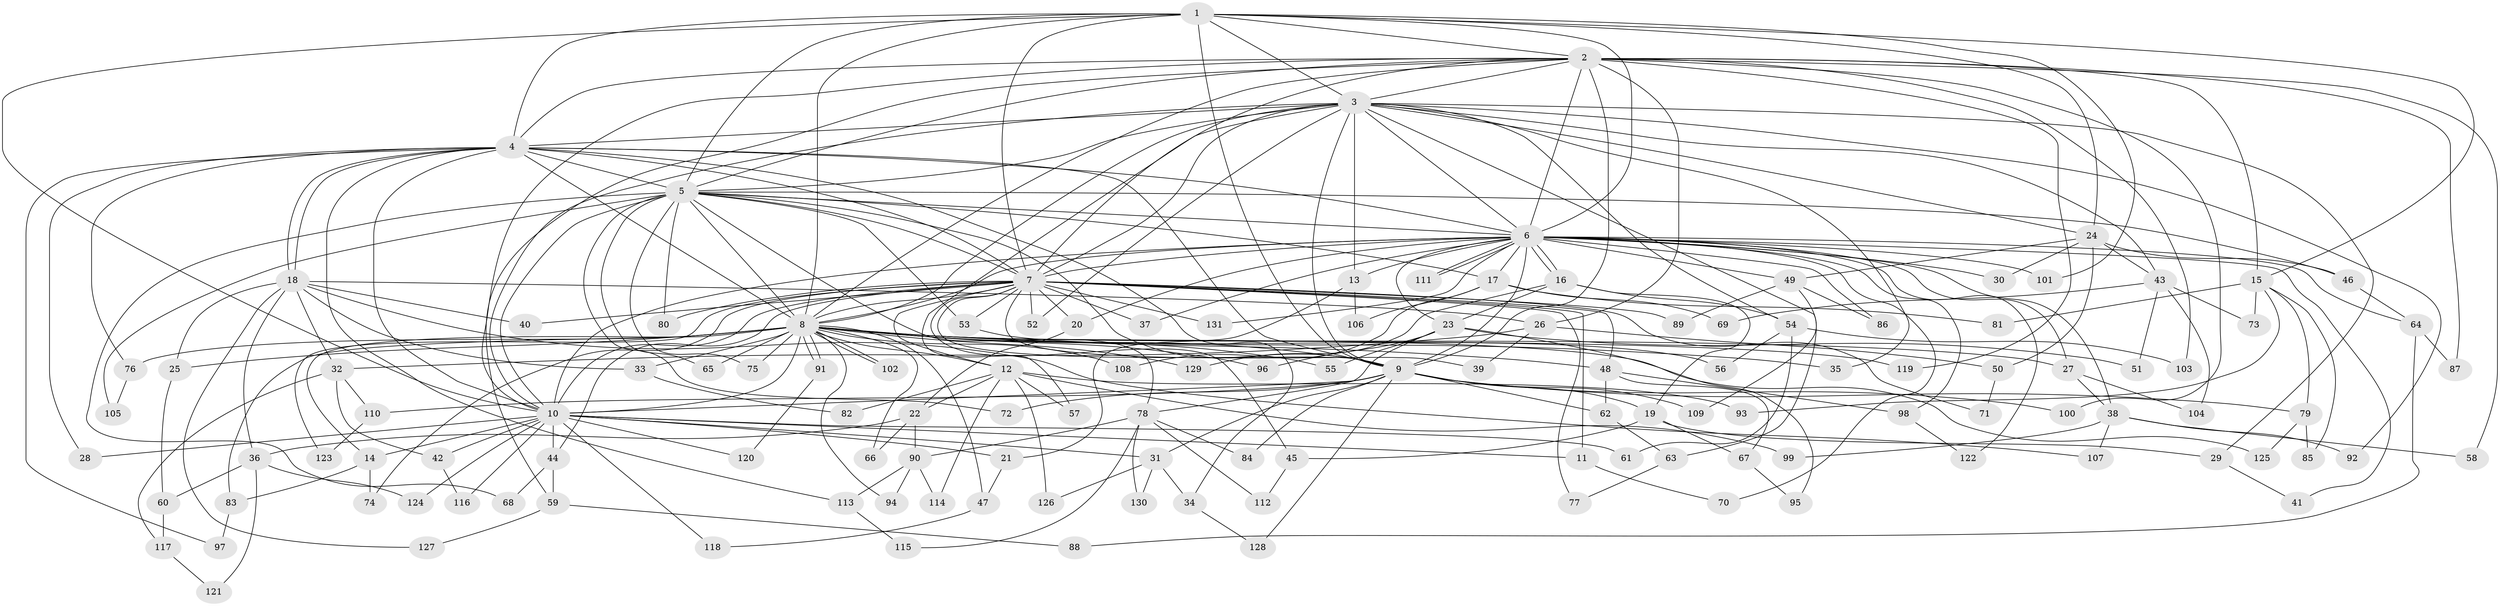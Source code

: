 // Generated by graph-tools (version 1.1) at 2025/25/03/09/25 03:25:44]
// undirected, 131 vertices, 287 edges
graph export_dot {
graph [start="1"]
  node [color=gray90,style=filled];
  1;
  2;
  3;
  4;
  5;
  6;
  7;
  8;
  9;
  10;
  11;
  12;
  13;
  14;
  15;
  16;
  17;
  18;
  19;
  20;
  21;
  22;
  23;
  24;
  25;
  26;
  27;
  28;
  29;
  30;
  31;
  32;
  33;
  34;
  35;
  36;
  37;
  38;
  39;
  40;
  41;
  42;
  43;
  44;
  45;
  46;
  47;
  48;
  49;
  50;
  51;
  52;
  53;
  54;
  55;
  56;
  57;
  58;
  59;
  60;
  61;
  62;
  63;
  64;
  65;
  66;
  67;
  68;
  69;
  70;
  71;
  72;
  73;
  74;
  75;
  76;
  77;
  78;
  79;
  80;
  81;
  82;
  83;
  84;
  85;
  86;
  87;
  88;
  89;
  90;
  91;
  92;
  93;
  94;
  95;
  96;
  97;
  98;
  99;
  100;
  101;
  102;
  103;
  104;
  105;
  106;
  107;
  108;
  109;
  110;
  111;
  112;
  113;
  114;
  115;
  116;
  117;
  118;
  119;
  120;
  121;
  122;
  123;
  124;
  125;
  126;
  127;
  128;
  129;
  130;
  131;
  1 -- 2;
  1 -- 3;
  1 -- 4;
  1 -- 5;
  1 -- 6;
  1 -- 7;
  1 -- 8;
  1 -- 9;
  1 -- 10;
  1 -- 15;
  1 -- 24;
  1 -- 101;
  2 -- 3;
  2 -- 4;
  2 -- 5;
  2 -- 6;
  2 -- 7;
  2 -- 8;
  2 -- 9;
  2 -- 10;
  2 -- 15;
  2 -- 26;
  2 -- 58;
  2 -- 59;
  2 -- 87;
  2 -- 100;
  2 -- 103;
  2 -- 119;
  3 -- 4;
  3 -- 5;
  3 -- 6;
  3 -- 7;
  3 -- 8;
  3 -- 9;
  3 -- 10;
  3 -- 13;
  3 -- 24;
  3 -- 29;
  3 -- 35;
  3 -- 43;
  3 -- 52;
  3 -- 54;
  3 -- 57;
  3 -- 63;
  3 -- 92;
  4 -- 5;
  4 -- 6;
  4 -- 7;
  4 -- 8;
  4 -- 9;
  4 -- 10;
  4 -- 18;
  4 -- 18;
  4 -- 28;
  4 -- 34;
  4 -- 76;
  4 -- 97;
  4 -- 113;
  5 -- 6;
  5 -- 7;
  5 -- 8;
  5 -- 9;
  5 -- 10;
  5 -- 17;
  5 -- 46;
  5 -- 53;
  5 -- 65;
  5 -- 68;
  5 -- 72;
  5 -- 75;
  5 -- 78;
  5 -- 80;
  5 -- 105;
  6 -- 7;
  6 -- 8;
  6 -- 9;
  6 -- 10;
  6 -- 13;
  6 -- 16;
  6 -- 16;
  6 -- 17;
  6 -- 20;
  6 -- 23;
  6 -- 27;
  6 -- 30;
  6 -- 37;
  6 -- 38;
  6 -- 41;
  6 -- 49;
  6 -- 64;
  6 -- 70;
  6 -- 86;
  6 -- 98;
  6 -- 101;
  6 -- 111;
  6 -- 111;
  6 -- 122;
  6 -- 131;
  7 -- 8;
  7 -- 9;
  7 -- 10;
  7 -- 11;
  7 -- 12;
  7 -- 20;
  7 -- 37;
  7 -- 39;
  7 -- 40;
  7 -- 44;
  7 -- 45;
  7 -- 48;
  7 -- 52;
  7 -- 53;
  7 -- 71;
  7 -- 74;
  7 -- 77;
  7 -- 80;
  7 -- 89;
  7 -- 123;
  7 -- 131;
  8 -- 9;
  8 -- 10;
  8 -- 12;
  8 -- 14;
  8 -- 25;
  8 -- 27;
  8 -- 33;
  8 -- 35;
  8 -- 47;
  8 -- 48;
  8 -- 55;
  8 -- 65;
  8 -- 66;
  8 -- 75;
  8 -- 76;
  8 -- 83;
  8 -- 91;
  8 -- 91;
  8 -- 94;
  8 -- 96;
  8 -- 102;
  8 -- 102;
  8 -- 108;
  8 -- 119;
  8 -- 125;
  8 -- 129;
  9 -- 10;
  9 -- 19;
  9 -- 31;
  9 -- 62;
  9 -- 72;
  9 -- 79;
  9 -- 84;
  9 -- 100;
  9 -- 109;
  9 -- 110;
  9 -- 128;
  10 -- 11;
  10 -- 14;
  10 -- 21;
  10 -- 28;
  10 -- 31;
  10 -- 42;
  10 -- 44;
  10 -- 61;
  10 -- 116;
  10 -- 118;
  10 -- 120;
  10 -- 124;
  11 -- 70;
  12 -- 22;
  12 -- 57;
  12 -- 82;
  12 -- 93;
  12 -- 99;
  12 -- 114;
  12 -- 126;
  13 -- 21;
  13 -- 106;
  14 -- 74;
  14 -- 83;
  15 -- 73;
  15 -- 79;
  15 -- 81;
  15 -- 85;
  15 -- 93;
  16 -- 19;
  16 -- 23;
  16 -- 54;
  16 -- 129;
  17 -- 69;
  17 -- 81;
  17 -- 106;
  17 -- 108;
  18 -- 25;
  18 -- 26;
  18 -- 32;
  18 -- 33;
  18 -- 36;
  18 -- 40;
  18 -- 107;
  18 -- 127;
  19 -- 29;
  19 -- 45;
  19 -- 67;
  20 -- 22;
  21 -- 47;
  22 -- 36;
  22 -- 66;
  22 -- 90;
  23 -- 51;
  23 -- 55;
  23 -- 78;
  23 -- 95;
  23 -- 96;
  24 -- 30;
  24 -- 43;
  24 -- 46;
  24 -- 49;
  24 -- 50;
  25 -- 60;
  26 -- 32;
  26 -- 39;
  26 -- 50;
  27 -- 38;
  27 -- 104;
  29 -- 41;
  31 -- 34;
  31 -- 126;
  31 -- 130;
  32 -- 42;
  32 -- 110;
  32 -- 117;
  33 -- 82;
  34 -- 128;
  36 -- 60;
  36 -- 121;
  36 -- 124;
  38 -- 58;
  38 -- 92;
  38 -- 99;
  38 -- 107;
  42 -- 116;
  43 -- 51;
  43 -- 69;
  43 -- 73;
  43 -- 104;
  44 -- 59;
  44 -- 68;
  45 -- 112;
  46 -- 64;
  47 -- 118;
  48 -- 62;
  48 -- 67;
  48 -- 98;
  49 -- 86;
  49 -- 89;
  49 -- 109;
  50 -- 71;
  53 -- 56;
  54 -- 56;
  54 -- 61;
  54 -- 103;
  59 -- 88;
  59 -- 127;
  60 -- 117;
  62 -- 63;
  63 -- 77;
  64 -- 87;
  64 -- 88;
  67 -- 95;
  76 -- 105;
  78 -- 84;
  78 -- 90;
  78 -- 112;
  78 -- 115;
  78 -- 130;
  79 -- 85;
  79 -- 125;
  83 -- 97;
  90 -- 94;
  90 -- 113;
  90 -- 114;
  91 -- 120;
  98 -- 122;
  110 -- 123;
  113 -- 115;
  117 -- 121;
}
